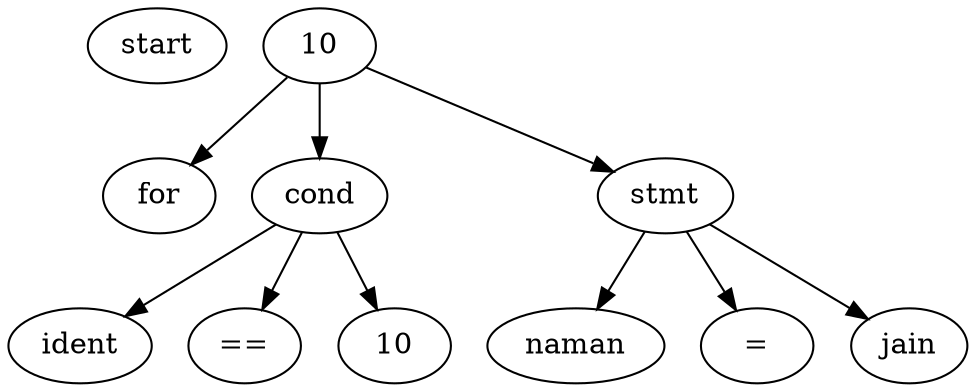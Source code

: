 strict digraph G {
1 [label="start"];
11 [label="for"];
10 -> 11;
12 [label="cond"];
10 -> 12;
13 [label="ident"];
12 -> 13;
14 [label="=="];
12 -> 14;
15 [label="10"];
12 -> 15;
16 [label="stmt"];
10 -> 16;
17 [label="naman"];
16 -> 17;
18 [label="="];
16 -> 18;
19 [label="jain"];
16 -> 19;
}
